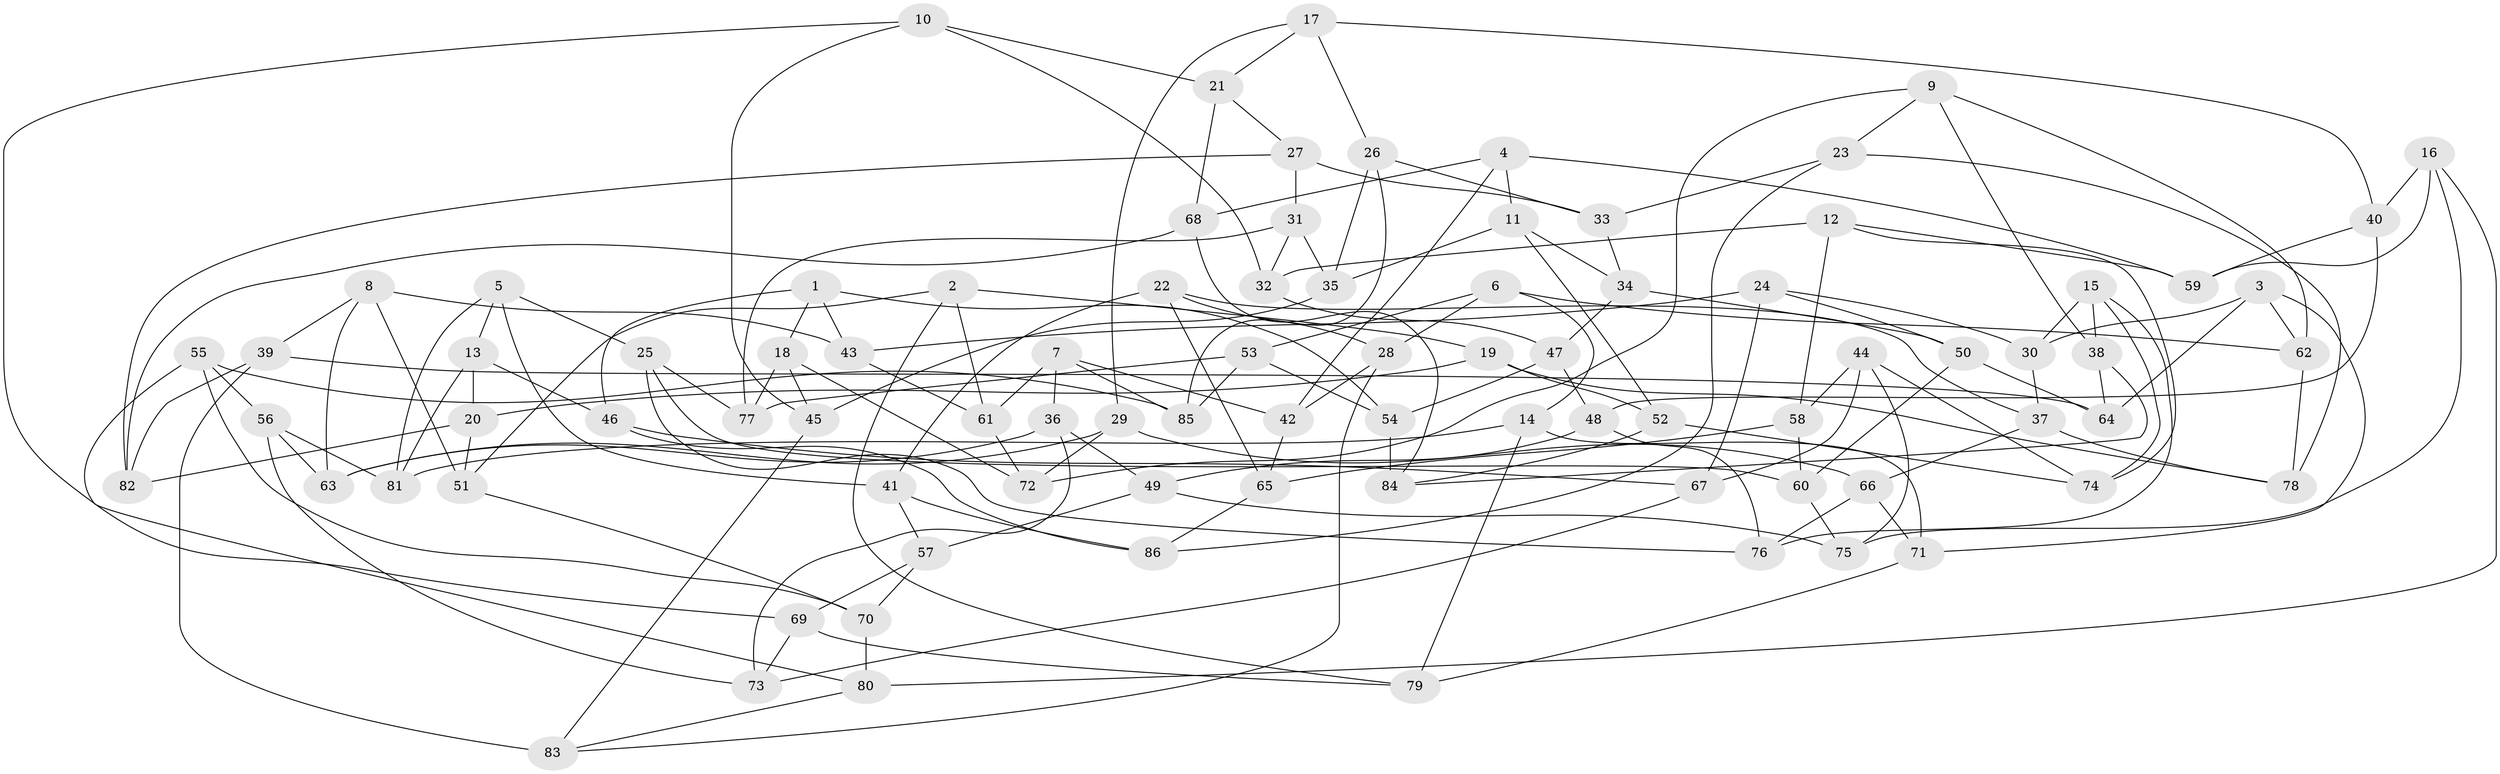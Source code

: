 // Generated by graph-tools (version 1.1) at 2025/56/03/09/25 04:56:19]
// undirected, 86 vertices, 172 edges
graph export_dot {
graph [start="1"]
  node [color=gray90,style=filled];
  1;
  2;
  3;
  4;
  5;
  6;
  7;
  8;
  9;
  10;
  11;
  12;
  13;
  14;
  15;
  16;
  17;
  18;
  19;
  20;
  21;
  22;
  23;
  24;
  25;
  26;
  27;
  28;
  29;
  30;
  31;
  32;
  33;
  34;
  35;
  36;
  37;
  38;
  39;
  40;
  41;
  42;
  43;
  44;
  45;
  46;
  47;
  48;
  49;
  50;
  51;
  52;
  53;
  54;
  55;
  56;
  57;
  58;
  59;
  60;
  61;
  62;
  63;
  64;
  65;
  66;
  67;
  68;
  69;
  70;
  71;
  72;
  73;
  74;
  75;
  76;
  77;
  78;
  79;
  80;
  81;
  82;
  83;
  84;
  85;
  86;
  1 -- 46;
  1 -- 54;
  1 -- 43;
  1 -- 18;
  2 -- 51;
  2 -- 61;
  2 -- 79;
  2 -- 19;
  3 -- 64;
  3 -- 62;
  3 -- 30;
  3 -- 71;
  4 -- 11;
  4 -- 59;
  4 -- 42;
  4 -- 68;
  5 -- 81;
  5 -- 25;
  5 -- 13;
  5 -- 41;
  6 -- 53;
  6 -- 14;
  6 -- 62;
  6 -- 28;
  7 -- 85;
  7 -- 61;
  7 -- 42;
  7 -- 36;
  8 -- 39;
  8 -- 63;
  8 -- 51;
  8 -- 43;
  9 -- 23;
  9 -- 62;
  9 -- 38;
  9 -- 72;
  10 -- 69;
  10 -- 32;
  10 -- 21;
  10 -- 45;
  11 -- 52;
  11 -- 35;
  11 -- 34;
  12 -- 32;
  12 -- 59;
  12 -- 58;
  12 -- 74;
  13 -- 81;
  13 -- 20;
  13 -- 46;
  14 -- 81;
  14 -- 71;
  14 -- 79;
  15 -- 76;
  15 -- 30;
  15 -- 38;
  15 -- 74;
  16 -- 59;
  16 -- 80;
  16 -- 75;
  16 -- 40;
  17 -- 29;
  17 -- 40;
  17 -- 21;
  17 -- 26;
  18 -- 72;
  18 -- 77;
  18 -- 45;
  19 -- 78;
  19 -- 52;
  19 -- 20;
  20 -- 82;
  20 -- 51;
  21 -- 68;
  21 -- 27;
  22 -- 28;
  22 -- 37;
  22 -- 41;
  22 -- 65;
  23 -- 33;
  23 -- 86;
  23 -- 78;
  24 -- 67;
  24 -- 30;
  24 -- 50;
  24 -- 43;
  25 -- 60;
  25 -- 76;
  25 -- 77;
  26 -- 85;
  26 -- 33;
  26 -- 35;
  27 -- 33;
  27 -- 82;
  27 -- 31;
  28 -- 83;
  28 -- 42;
  29 -- 63;
  29 -- 66;
  29 -- 72;
  30 -- 37;
  31 -- 77;
  31 -- 32;
  31 -- 35;
  32 -- 47;
  33 -- 34;
  34 -- 47;
  34 -- 50;
  35 -- 45;
  36 -- 73;
  36 -- 63;
  36 -- 49;
  37 -- 66;
  37 -- 78;
  38 -- 64;
  38 -- 84;
  39 -- 64;
  39 -- 83;
  39 -- 82;
  40 -- 59;
  40 -- 48;
  41 -- 86;
  41 -- 57;
  42 -- 65;
  43 -- 61;
  44 -- 75;
  44 -- 67;
  44 -- 74;
  44 -- 58;
  45 -- 83;
  46 -- 67;
  46 -- 86;
  47 -- 48;
  47 -- 54;
  48 -- 76;
  48 -- 49;
  49 -- 57;
  49 -- 75;
  50 -- 64;
  50 -- 60;
  51 -- 70;
  52 -- 84;
  52 -- 74;
  53 -- 54;
  53 -- 77;
  53 -- 85;
  54 -- 84;
  55 -- 85;
  55 -- 56;
  55 -- 70;
  55 -- 80;
  56 -- 81;
  56 -- 63;
  56 -- 73;
  57 -- 69;
  57 -- 70;
  58 -- 60;
  58 -- 65;
  60 -- 75;
  61 -- 72;
  62 -- 78;
  65 -- 86;
  66 -- 71;
  66 -- 76;
  67 -- 73;
  68 -- 82;
  68 -- 84;
  69 -- 73;
  69 -- 79;
  70 -- 80;
  71 -- 79;
  80 -- 83;
}
